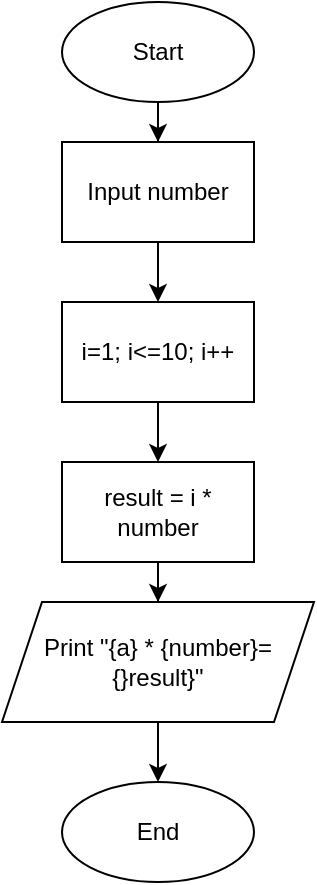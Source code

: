 <mxfile version="14.5.7" type="device"><diagram id="wU64xTXU_2mk5Ofw6ssf" name="Page-1"><mxGraphModel dx="1038" dy="580" grid="1" gridSize="10" guides="1" tooltips="1" connect="1" arrows="1" fold="1" page="1" pageScale="1" pageWidth="827" pageHeight="1169" math="0" shadow="0"><root><mxCell id="0"/><mxCell id="1" parent="0"/><mxCell id="442xHgY1hOPN5AJ8iWwZ-3" value="" style="edgeStyle=orthogonalEdgeStyle;rounded=0;orthogonalLoop=1;jettySize=auto;html=1;" edge="1" parent="1" source="442xHgY1hOPN5AJ8iWwZ-1" target="442xHgY1hOPN5AJ8iWwZ-2"><mxGeometry relative="1" as="geometry"/></mxCell><mxCell id="442xHgY1hOPN5AJ8iWwZ-1" value="Start" style="ellipse;whiteSpace=wrap;html=1;" vertex="1" parent="1"><mxGeometry x="366" y="50" width="96" height="50" as="geometry"/></mxCell><mxCell id="442xHgY1hOPN5AJ8iWwZ-5" value="" style="edgeStyle=orthogonalEdgeStyle;rounded=0;orthogonalLoop=1;jettySize=auto;html=1;" edge="1" parent="1" source="442xHgY1hOPN5AJ8iWwZ-2" target="442xHgY1hOPN5AJ8iWwZ-4"><mxGeometry relative="1" as="geometry"/></mxCell><mxCell id="442xHgY1hOPN5AJ8iWwZ-2" value="Input number" style="whiteSpace=wrap;html=1;" vertex="1" parent="1"><mxGeometry x="366" y="120" width="96" height="50" as="geometry"/></mxCell><mxCell id="442xHgY1hOPN5AJ8iWwZ-7" value="" style="edgeStyle=orthogonalEdgeStyle;rounded=0;orthogonalLoop=1;jettySize=auto;html=1;" edge="1" parent="1" source="442xHgY1hOPN5AJ8iWwZ-4" target="442xHgY1hOPN5AJ8iWwZ-6"><mxGeometry relative="1" as="geometry"/></mxCell><mxCell id="442xHgY1hOPN5AJ8iWwZ-4" value="i=1; i&amp;lt;=10; i++" style="whiteSpace=wrap;html=1;" vertex="1" parent="1"><mxGeometry x="366" y="200" width="96" height="50" as="geometry"/></mxCell><mxCell id="442xHgY1hOPN5AJ8iWwZ-9" value="" style="edgeStyle=orthogonalEdgeStyle;rounded=0;orthogonalLoop=1;jettySize=auto;html=1;" edge="1" parent="1" source="442xHgY1hOPN5AJ8iWwZ-6" target="442xHgY1hOPN5AJ8iWwZ-8"><mxGeometry relative="1" as="geometry"/></mxCell><mxCell id="442xHgY1hOPN5AJ8iWwZ-6" value="result = i * number" style="whiteSpace=wrap;html=1;" vertex="1" parent="1"><mxGeometry x="366" y="280" width="96" height="50" as="geometry"/></mxCell><mxCell id="442xHgY1hOPN5AJ8iWwZ-11" value="" style="edgeStyle=orthogonalEdgeStyle;rounded=0;orthogonalLoop=1;jettySize=auto;html=1;" edge="1" parent="1" source="442xHgY1hOPN5AJ8iWwZ-8" target="442xHgY1hOPN5AJ8iWwZ-10"><mxGeometry relative="1" as="geometry"/></mxCell><mxCell id="442xHgY1hOPN5AJ8iWwZ-8" value="Print &quot;{a} * {number}={}result}&quot;" style="shape=parallelogram;perimeter=parallelogramPerimeter;whiteSpace=wrap;html=1;fixedSize=1;" vertex="1" parent="1"><mxGeometry x="336" y="350" width="156" height="60" as="geometry"/></mxCell><mxCell id="442xHgY1hOPN5AJ8iWwZ-10" value="End" style="ellipse;whiteSpace=wrap;html=1;" vertex="1" parent="1"><mxGeometry x="366" y="440" width="96" height="50" as="geometry"/></mxCell></root></mxGraphModel></diagram></mxfile>